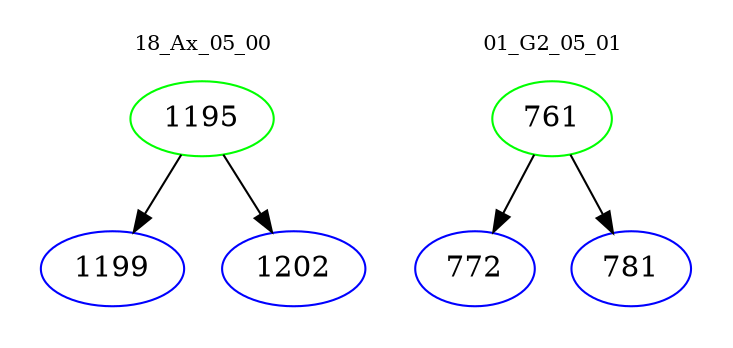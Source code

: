 digraph{
subgraph cluster_0 {
color = white
label = "18_Ax_05_00";
fontsize=10;
T0_1195 [label="1195", color="green"]
T0_1195 -> T0_1199 [color="black"]
T0_1199 [label="1199", color="blue"]
T0_1195 -> T0_1202 [color="black"]
T0_1202 [label="1202", color="blue"]
}
subgraph cluster_1 {
color = white
label = "01_G2_05_01";
fontsize=10;
T1_761 [label="761", color="green"]
T1_761 -> T1_772 [color="black"]
T1_772 [label="772", color="blue"]
T1_761 -> T1_781 [color="black"]
T1_781 [label="781", color="blue"]
}
}
